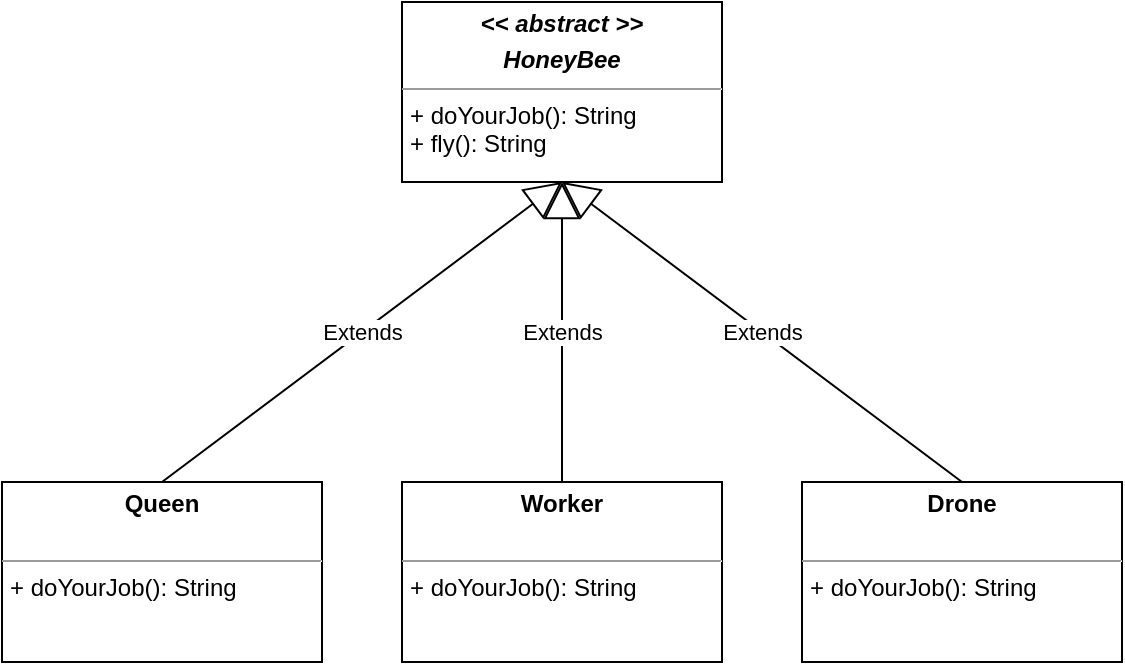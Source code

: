 <mxfile>
    <diagram id="S2CIPdIG4Lf3GdL8Yfw6" name="HoneyBee_1">
        <mxGraphModel dx="863" dy="790" grid="1" gridSize="10" guides="1" tooltips="1" connect="1" arrows="1" fold="1" page="1" pageScale="1" pageWidth="827" pageHeight="1169" math="0" shadow="0">
            <root>
                <mxCell id="0"/>
                <mxCell id="1" parent="0"/>
                <mxCell id="2" value="&lt;p style=&quot;margin: 0px ; margin-top: 4px ; text-align: center&quot;&gt;&lt;b&gt;&lt;i&gt;&amp;lt;&amp;lt; abstract &amp;gt;&amp;gt;&lt;/i&gt;&lt;/b&gt;&lt;/p&gt;&lt;p style=&quot;margin: 0px ; margin-top: 4px ; text-align: center&quot;&gt;&lt;b&gt;&lt;i&gt;HoneyBee&lt;/i&gt;&lt;/b&gt;&lt;/p&gt;&lt;hr size=&quot;1&quot;&gt;&lt;p style=&quot;margin: 0px ; margin-left: 4px&quot;&gt;+ doYourJob(): String&lt;/p&gt;&lt;p style=&quot;margin: 0px ; margin-left: 4px&quot;&gt;+ fly(): String&lt;/p&gt;" style="verticalAlign=top;align=left;overflow=fill;fontSize=12;fontFamily=Helvetica;html=1;" parent="1" vertex="1">
                    <mxGeometry x="320" y="40" width="160" height="90" as="geometry"/>
                </mxCell>
                <mxCell id="3" value="&lt;p style=&quot;margin: 0px ; margin-top: 4px ; text-align: center&quot;&gt;&lt;b&gt;Queen&lt;/b&gt;&lt;/p&gt;&lt;p style=&quot;margin: 0px ; margin-left: 4px&quot;&gt;&lt;br&gt;&lt;/p&gt;&lt;hr size=&quot;1&quot;&gt;&lt;p style=&quot;margin: 0px ; margin-left: 4px&quot;&gt;+ doYourJob(): String&lt;br&gt;&lt;/p&gt;" style="verticalAlign=top;align=left;overflow=fill;fontSize=12;fontFamily=Helvetica;html=1;" parent="1" vertex="1">
                    <mxGeometry x="120" y="280" width="160" height="90" as="geometry"/>
                </mxCell>
                <mxCell id="4" value="Extends" style="endArrow=block;endSize=16;endFill=0;html=1;exitX=0.5;exitY=0;exitDx=0;exitDy=0;entryX=0.5;entryY=1;entryDx=0;entryDy=0;" parent="1" source="3" target="2" edge="1">
                    <mxGeometry width="160" relative="1" as="geometry">
                        <mxPoint x="150" y="170" as="sourcePoint"/>
                        <mxPoint x="280" y="130" as="targetPoint"/>
                    </mxGeometry>
                </mxCell>
                <mxCell id="5" value="&lt;p style=&quot;margin: 0px ; margin-top: 4px ; text-align: center&quot;&gt;&lt;b&gt;Worker&lt;/b&gt;&lt;/p&gt;&lt;p style=&quot;margin: 0px ; margin-left: 4px&quot;&gt;&lt;br&gt;&lt;/p&gt;&lt;hr size=&quot;1&quot;&gt;&lt;p style=&quot;margin: 0px ; margin-left: 4px&quot;&gt;+ doYourJob(): String&lt;br&gt;&lt;/p&gt;" style="verticalAlign=top;align=left;overflow=fill;fontSize=12;fontFamily=Helvetica;html=1;" parent="1" vertex="1">
                    <mxGeometry x="320" y="280" width="160" height="90" as="geometry"/>
                </mxCell>
                <mxCell id="6" value="&lt;p style=&quot;margin: 0px ; margin-top: 4px ; text-align: center&quot;&gt;&lt;b&gt;Drone&lt;/b&gt;&lt;/p&gt;&lt;p style=&quot;margin: 0px ; margin-left: 4px&quot;&gt;&lt;br&gt;&lt;/p&gt;&lt;hr size=&quot;1&quot;&gt;&lt;p style=&quot;margin: 0px ; margin-left: 4px&quot;&gt;+ doYourJob(): String&lt;br&gt;&lt;/p&gt;" style="verticalAlign=top;align=left;overflow=fill;fontSize=12;fontFamily=Helvetica;html=1;" parent="1" vertex="1">
                    <mxGeometry x="520" y="280" width="160" height="90" as="geometry"/>
                </mxCell>
                <mxCell id="7" value="Extends" style="endArrow=block;endSize=16;endFill=0;html=1;exitX=0.5;exitY=0;exitDx=0;exitDy=0;entryX=0.5;entryY=1;entryDx=0;entryDy=0;" parent="1" source="5" target="2" edge="1">
                    <mxGeometry width="160" relative="1" as="geometry">
                        <mxPoint x="210" y="290" as="sourcePoint"/>
                        <mxPoint x="410" y="140" as="targetPoint"/>
                    </mxGeometry>
                </mxCell>
                <mxCell id="8" value="Extends" style="endArrow=block;endSize=16;endFill=0;html=1;exitX=0.5;exitY=0;exitDx=0;exitDy=0;entryX=0.5;entryY=1;entryDx=0;entryDy=0;" parent="1" source="6" target="2" edge="1">
                    <mxGeometry width="160" relative="1" as="geometry">
                        <mxPoint x="410" y="290" as="sourcePoint"/>
                        <mxPoint x="410" y="140" as="targetPoint"/>
                    </mxGeometry>
                </mxCell>
            </root>
        </mxGraphModel>
    </diagram>
    <diagram name="HoneyBee_2" id="B997rr7roAWhLV3hsg8C">
        <mxGraphModel dx="863" dy="790" grid="1" gridSize="10" guides="1" tooltips="1" connect="1" arrows="1" fold="1" page="1" pageScale="1" pageWidth="1169" pageHeight="827" math="0" shadow="0">
            <root>
                <mxCell id="ZLXAKEKwbbawePi_QTUd-0"/>
                <mxCell id="ZLXAKEKwbbawePi_QTUd-1" parent="ZLXAKEKwbbawePi_QTUd-0"/>
                <mxCell id="-ZYpv0f2UZ5Dp-c1Embx-0" value="&lt;p style=&quot;margin: 0px ; margin-top: 4px ; text-align: center&quot;&gt;&lt;b&gt;&lt;i&gt;&amp;lt;&amp;lt; abstract &amp;gt;&amp;gt;&lt;/i&gt;&lt;/b&gt;&lt;/p&gt;&lt;p style=&quot;margin: 0px ; margin-top: 4px ; text-align: center&quot;&gt;&lt;b&gt;&lt;i&gt;HoneyBee&lt;/i&gt;&lt;/b&gt;&lt;/p&gt;&lt;hr size=&quot;1&quot;&gt;&lt;p style=&quot;margin: 0px ; margin-left: 4px&quot;&gt;+ doYourJob(): String&lt;/p&gt;&lt;p style=&quot;margin: 0px ; margin-left: 4px&quot;&gt;+ fly(): String&lt;/p&gt;" style="verticalAlign=top;align=left;overflow=fill;fontSize=12;fontFamily=Helvetica;html=1;" vertex="1" parent="ZLXAKEKwbbawePi_QTUd-1">
                    <mxGeometry x="320" y="160" width="160" height="90" as="geometry"/>
                </mxCell>
                <mxCell id="-ZYpv0f2UZ5Dp-c1Embx-1" value="&lt;p style=&quot;margin: 0px ; margin-top: 4px ; text-align: center&quot;&gt;&lt;b&gt;Queen&lt;/b&gt;&lt;/p&gt;&lt;p style=&quot;margin: 0px ; margin-left: 4px&quot;&gt;&lt;br&gt;&lt;/p&gt;&lt;hr size=&quot;1&quot;&gt;&lt;p style=&quot;margin: 0px ; margin-left: 4px&quot;&gt;+ doYourJob(): String&lt;br&gt;&lt;/p&gt;&lt;p style=&quot;margin: 0px ; margin-left: 4px&quot;&gt;+ fly(): String&lt;/p&gt;" style="verticalAlign=top;align=left;overflow=fill;fontSize=12;fontFamily=Helvetica;html=1;" vertex="1" parent="ZLXAKEKwbbawePi_QTUd-1">
                    <mxGeometry x="120" y="400" width="160" height="90" as="geometry"/>
                </mxCell>
                <mxCell id="-ZYpv0f2UZ5Dp-c1Embx-2" value="Extends" style="endArrow=block;endSize=16;endFill=0;html=1;exitX=0.5;exitY=0;exitDx=0;exitDy=0;entryX=0.5;entryY=1;entryDx=0;entryDy=0;" edge="1" parent="ZLXAKEKwbbawePi_QTUd-1" source="-ZYpv0f2UZ5Dp-c1Embx-1" target="-ZYpv0f2UZ5Dp-c1Embx-0">
                    <mxGeometry width="160" relative="1" as="geometry">
                        <mxPoint x="150" y="290" as="sourcePoint"/>
                        <mxPoint x="280" y="250" as="targetPoint"/>
                    </mxGeometry>
                </mxCell>
                <mxCell id="-ZYpv0f2UZ5Dp-c1Embx-3" value="&lt;p style=&quot;margin: 0px ; margin-top: 4px ; text-align: center&quot;&gt;&lt;b&gt;Worker&lt;/b&gt;&lt;/p&gt;&lt;p style=&quot;margin: 0px ; margin-left: 4px&quot;&gt;&lt;br&gt;&lt;/p&gt;&lt;hr size=&quot;1&quot;&gt;&lt;p style=&quot;margin: 0px ; margin-left: 4px&quot;&gt;+ doYourJob(): String&lt;br&gt;&lt;/p&gt;&lt;p style=&quot;margin: 0px ; margin-left: 4px&quot;&gt;+ fly(): String&lt;br&gt;&lt;/p&gt;" style="verticalAlign=top;align=left;overflow=fill;fontSize=12;fontFamily=Helvetica;html=1;" vertex="1" parent="ZLXAKEKwbbawePi_QTUd-1">
                    <mxGeometry x="320" y="400" width="160" height="90" as="geometry"/>
                </mxCell>
                <mxCell id="-ZYpv0f2UZ5Dp-c1Embx-4" value="&lt;p style=&quot;margin: 0px ; margin-top: 4px ; text-align: center&quot;&gt;&lt;b&gt;Drone&lt;/b&gt;&lt;/p&gt;&lt;p style=&quot;margin: 0px ; margin-left: 4px&quot;&gt;&lt;br&gt;&lt;/p&gt;&lt;hr size=&quot;1&quot;&gt;&lt;p style=&quot;margin: 0px ; margin-left: 4px&quot;&gt;+ doYourJob(): String&lt;br&gt;&lt;/p&gt;&lt;p style=&quot;margin: 0px ; margin-left: 4px&quot;&gt;+ fly(): String&lt;br&gt;&lt;/p&gt;" style="verticalAlign=top;align=left;overflow=fill;fontSize=12;fontFamily=Helvetica;html=1;" vertex="1" parent="ZLXAKEKwbbawePi_QTUd-1">
                    <mxGeometry x="520" y="400" width="160" height="90" as="geometry"/>
                </mxCell>
                <mxCell id="-ZYpv0f2UZ5Dp-c1Embx-5" value="Extends" style="endArrow=block;endSize=16;endFill=0;html=1;exitX=0.5;exitY=0;exitDx=0;exitDy=0;entryX=0.5;entryY=1;entryDx=0;entryDy=0;" edge="1" parent="ZLXAKEKwbbawePi_QTUd-1" source="-ZYpv0f2UZ5Dp-c1Embx-3" target="-ZYpv0f2UZ5Dp-c1Embx-0">
                    <mxGeometry width="160" relative="1" as="geometry">
                        <mxPoint x="210" y="410" as="sourcePoint"/>
                        <mxPoint x="410" y="260" as="targetPoint"/>
                    </mxGeometry>
                </mxCell>
                <mxCell id="-ZYpv0f2UZ5Dp-c1Embx-6" value="Extends" style="endArrow=block;endSize=16;endFill=0;html=1;exitX=0.5;exitY=0;exitDx=0;exitDy=0;entryX=0.5;entryY=1;entryDx=0;entryDy=0;" edge="1" parent="ZLXAKEKwbbawePi_QTUd-1" source="-ZYpv0f2UZ5Dp-c1Embx-4" target="-ZYpv0f2UZ5Dp-c1Embx-0">
                    <mxGeometry width="160" relative="1" as="geometry">
                        <mxPoint x="410" y="410" as="sourcePoint"/>
                        <mxPoint x="410" y="260" as="targetPoint"/>
                    </mxGeometry>
                </mxCell>
                <mxCell id="-ZYpv0f2UZ5Dp-c1Embx-7" value="&lt;p style=&quot;margin: 0px ; margin-top: 4px ; text-align: center&quot;&gt;&lt;b&gt;Bird&lt;/b&gt;&lt;/p&gt;&lt;p style=&quot;margin: 0px ; margin-left: 4px&quot;&gt;&lt;br&gt;&lt;/p&gt;&lt;hr size=&quot;1&quot;&gt;&lt;p style=&quot;margin: 0px ; margin-left: 4px&quot;&gt;+ hasFeathers(): String&lt;br&gt;&lt;/p&gt;&lt;p style=&quot;margin: 0px ; margin-left: 4px&quot;&gt;+ fly(): String&lt;br&gt;&lt;/p&gt;" style="verticalAlign=top;align=left;overflow=fill;fontSize=12;fontFamily=Helvetica;html=1;" vertex="1" parent="ZLXAKEKwbbawePi_QTUd-1">
                    <mxGeometry x="720" y="400" width="160" height="90" as="geometry"/>
                </mxCell>
                <mxCell id="-ZYpv0f2UZ5Dp-c1Embx-8" value="" style="endArrow=block;dashed=1;endFill=0;endSize=12;html=1;exitX=0.5;exitY=0;exitDx=0;exitDy=0;entryX=0.5;entryY=1;entryDx=0;entryDy=0;" edge="1" parent="ZLXAKEKwbbawePi_QTUd-1" source="-ZYpv0f2UZ5Dp-c1Embx-7" target="-ZYpv0f2UZ5Dp-c1Embx-10">
                    <mxGeometry width="160" relative="1" as="geometry">
                        <mxPoint x="810" y="340" as="sourcePoint"/>
                        <mxPoint x="800" y="240" as="targetPoint"/>
                    </mxGeometry>
                </mxCell>
                <mxCell id="-ZYpv0f2UZ5Dp-c1Embx-9" value="&lt;p style=&quot;margin: 0px ; margin-top: 4px ; text-align: center&quot;&gt;&lt;b&gt;&lt;i&gt;&amp;lt;&amp;lt; Interface &amp;gt;&amp;gt;&lt;/i&gt;&lt;/b&gt;&lt;/p&gt;&lt;p style=&quot;margin: 0px ; margin-top: 4px ; text-align: center&quot;&gt;&lt;b&gt;Flyable&lt;/b&gt;&lt;/p&gt;&lt;hr size=&quot;1&quot;&gt;&lt;p style=&quot;margin: 0px ; margin-left: 4px&quot;&gt;&lt;span&gt;+ fly(): String&lt;/span&gt;&lt;br&gt;&lt;/p&gt;" style="verticalAlign=top;align=left;overflow=fill;fontSize=12;fontFamily=Helvetica;html=1;" vertex="1" parent="ZLXAKEKwbbawePi_QTUd-1">
                    <mxGeometry x="520" y="160" width="160" height="90" as="geometry"/>
                </mxCell>
                <mxCell id="-ZYpv0f2UZ5Dp-c1Embx-10" value="&lt;p style=&quot;margin: 0px ; margin-top: 4px ; text-align: center&quot;&gt;&lt;b&gt;&lt;i&gt;&amp;lt;&amp;lt; Interface&lt;/i&gt;&lt;/b&gt;&lt;b&gt;&lt;i&gt;&amp;nbsp;&amp;gt;&amp;gt;&lt;/i&gt;&lt;/b&gt;&lt;/p&gt;&lt;p style=&quot;margin: 0px ; margin-top: 4px ; text-align: center&quot;&gt;&lt;b&gt;IFeathers&lt;/b&gt;&lt;/p&gt;&lt;hr size=&quot;1&quot;&gt;&lt;p style=&quot;margin: 0px ; margin-left: 4px&quot;&gt;+ hasFeathers(): String&lt;/p&gt;" style="verticalAlign=top;align=left;overflow=fill;fontSize=12;fontFamily=Helvetica;html=1;" vertex="1" parent="ZLXAKEKwbbawePi_QTUd-1">
                    <mxGeometry x="720" y="160" width="160" height="90" as="geometry"/>
                </mxCell>
                <mxCell id="-ZYpv0f2UZ5Dp-c1Embx-11" value="" style="endArrow=block;dashed=1;endFill=0;endSize=12;html=1;exitX=0.5;exitY=0;exitDx=0;exitDy=0;entryX=0.5;entryY=1;entryDx=0;entryDy=0;" edge="1" parent="ZLXAKEKwbbawePi_QTUd-1" source="-ZYpv0f2UZ5Dp-c1Embx-7" target="-ZYpv0f2UZ5Dp-c1Embx-9">
                    <mxGeometry width="160" relative="1" as="geometry">
                        <mxPoint x="620" y="290" as="sourcePoint"/>
                        <mxPoint x="780" y="290" as="targetPoint"/>
                    </mxGeometry>
                </mxCell>
                <mxCell id="-ZYpv0f2UZ5Dp-c1Embx-12" value="" style="endArrow=block;dashed=1;endFill=0;endSize=12;html=1;exitX=1;exitY=0.5;exitDx=0;exitDy=0;entryX=0;entryY=0.5;entryDx=0;entryDy=0;" edge="1" parent="ZLXAKEKwbbawePi_QTUd-1" source="-ZYpv0f2UZ5Dp-c1Embx-0" target="-ZYpv0f2UZ5Dp-c1Embx-9">
                    <mxGeometry width="160" relative="1" as="geometry">
                        <mxPoint x="460" y="420" as="sourcePoint"/>
                        <mxPoint x="620" y="420" as="targetPoint"/>
                    </mxGeometry>
                </mxCell>
            </root>
        </mxGraphModel>
    </diagram>
</mxfile>